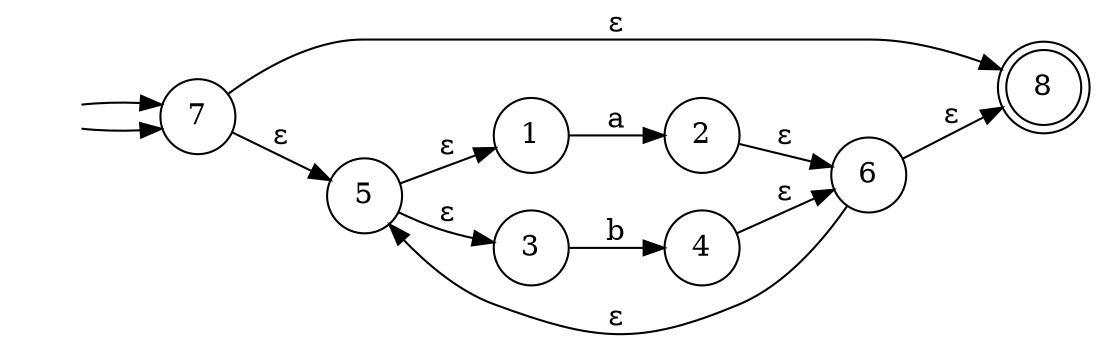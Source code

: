 digraph finite_state_machine {
	rankdir=LR size="8,5"
	node [shape=doublecircle]
	8
	node [shape=circle]
	"" [style=invis]
	"" -> 7
	7 -> 5 [label="ε"]
	6 -> 5 [label="ε"]
	6 -> 8 [label="ε"]
	"" [style=invis]
	"" -> 7
	7 -> 8 [label="ε"]
	5 -> 1 [label="ε"]
	5 -> 3 [label="ε"]
	2 -> 6 [label="ε"]
	4 -> 6 [label="ε"]
	1 -> 2 [label=a]
	3 -> 4 [label=b]
}
